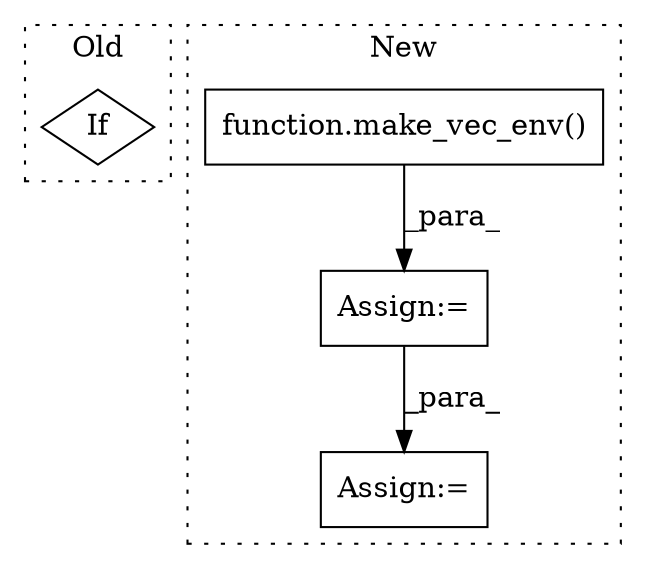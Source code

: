 digraph G {
subgraph cluster0 {
1 [label="If" a="96" s="4361" l="0" shape="diamond"];
label = "Old";
style="dotted";
}
subgraph cluster1 {
2 [label="function.make_vec_env()" a="75" s="4674,4710" l="13,105" shape="box"];
3 [label="Assign:=" a="68" s="4840" l="3" shape="box"];
4 [label="Assign:=" a="68" s="4671" l="3" shape="box"];
label = "New";
style="dotted";
}
2 -> 4 [label="_para_"];
4 -> 3 [label="_para_"];
}